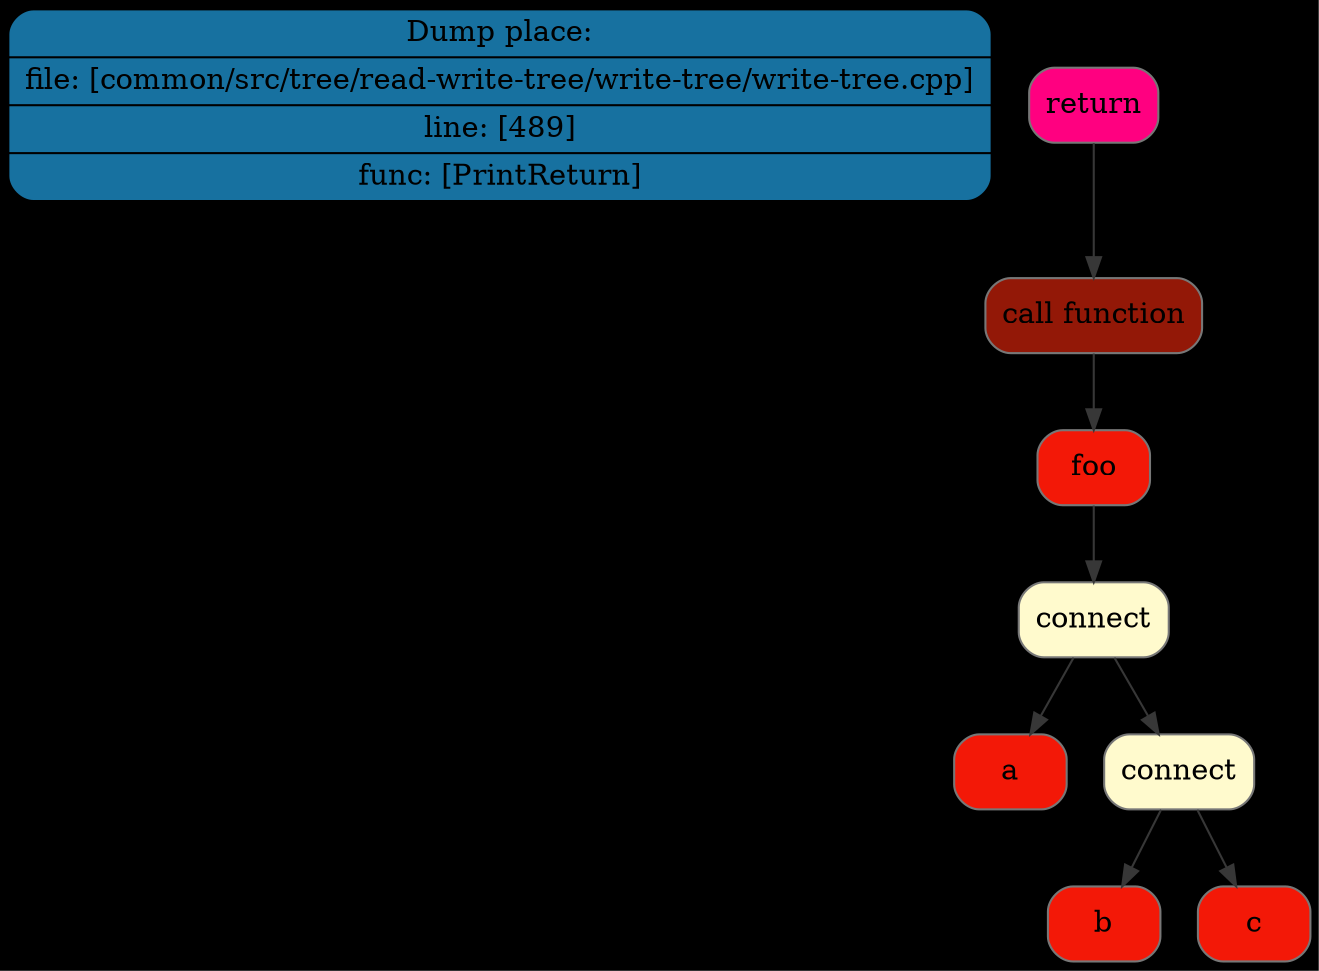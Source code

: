 digraph G{
rankdir=TB
graph [bgcolor="#000000"];
place[shape=Mrecord, style=filled, fillcolor="#1771a0", pos="0,1!",label = " { Dump place: | file: [common/src/tree/read-write-tree/write-tree/write-tree.cpp] | line: [489] | func: [PrintReturn] } "color = "#000000"];
node0x507000000870[shape=Mrecord, style=filled, fillcolor="#FF0080"label = "return", color = "#777777"];
node0x507000000800[shape=Mrecord, style=filled, fillcolor="#931807"label = "call function", color = "#777777"];
node0x507000000560[shape=Mrecord, style=filled, fillcolor="#f31807"label = "foo", color = "#777777"];
node0x507000000790[shape=Mrecord, style=filled, fillcolor="#FFFACD"label = "connect", color = "#777777"];
node0x5070000005d0[shape=Mrecord, style=filled, fillcolor="#f31807"label = "a", color = "#777777"];
node0x507000000720[shape=Mrecord, style=filled, fillcolor="#FFFACD"label = "connect", color = "#777777"];
node0x507000000640[shape=Mrecord, style=filled, fillcolor="#f31807"label = "b", color = "#777777"];
node0x5070000006b0[shape=Mrecord, style=filled, fillcolor="#f31807"label = "c", color = "#777777"];
edge[color="#373737"];
node0x507000000870->node0x507000000800;
node0x507000000800->node0x507000000560;
node0x507000000560->node0x507000000790;
node0x507000000790->node0x5070000005d0;
node0x507000000790->node0x507000000720;
node0x507000000720->node0x507000000640;
node0x507000000720->node0x5070000006b0;
}
